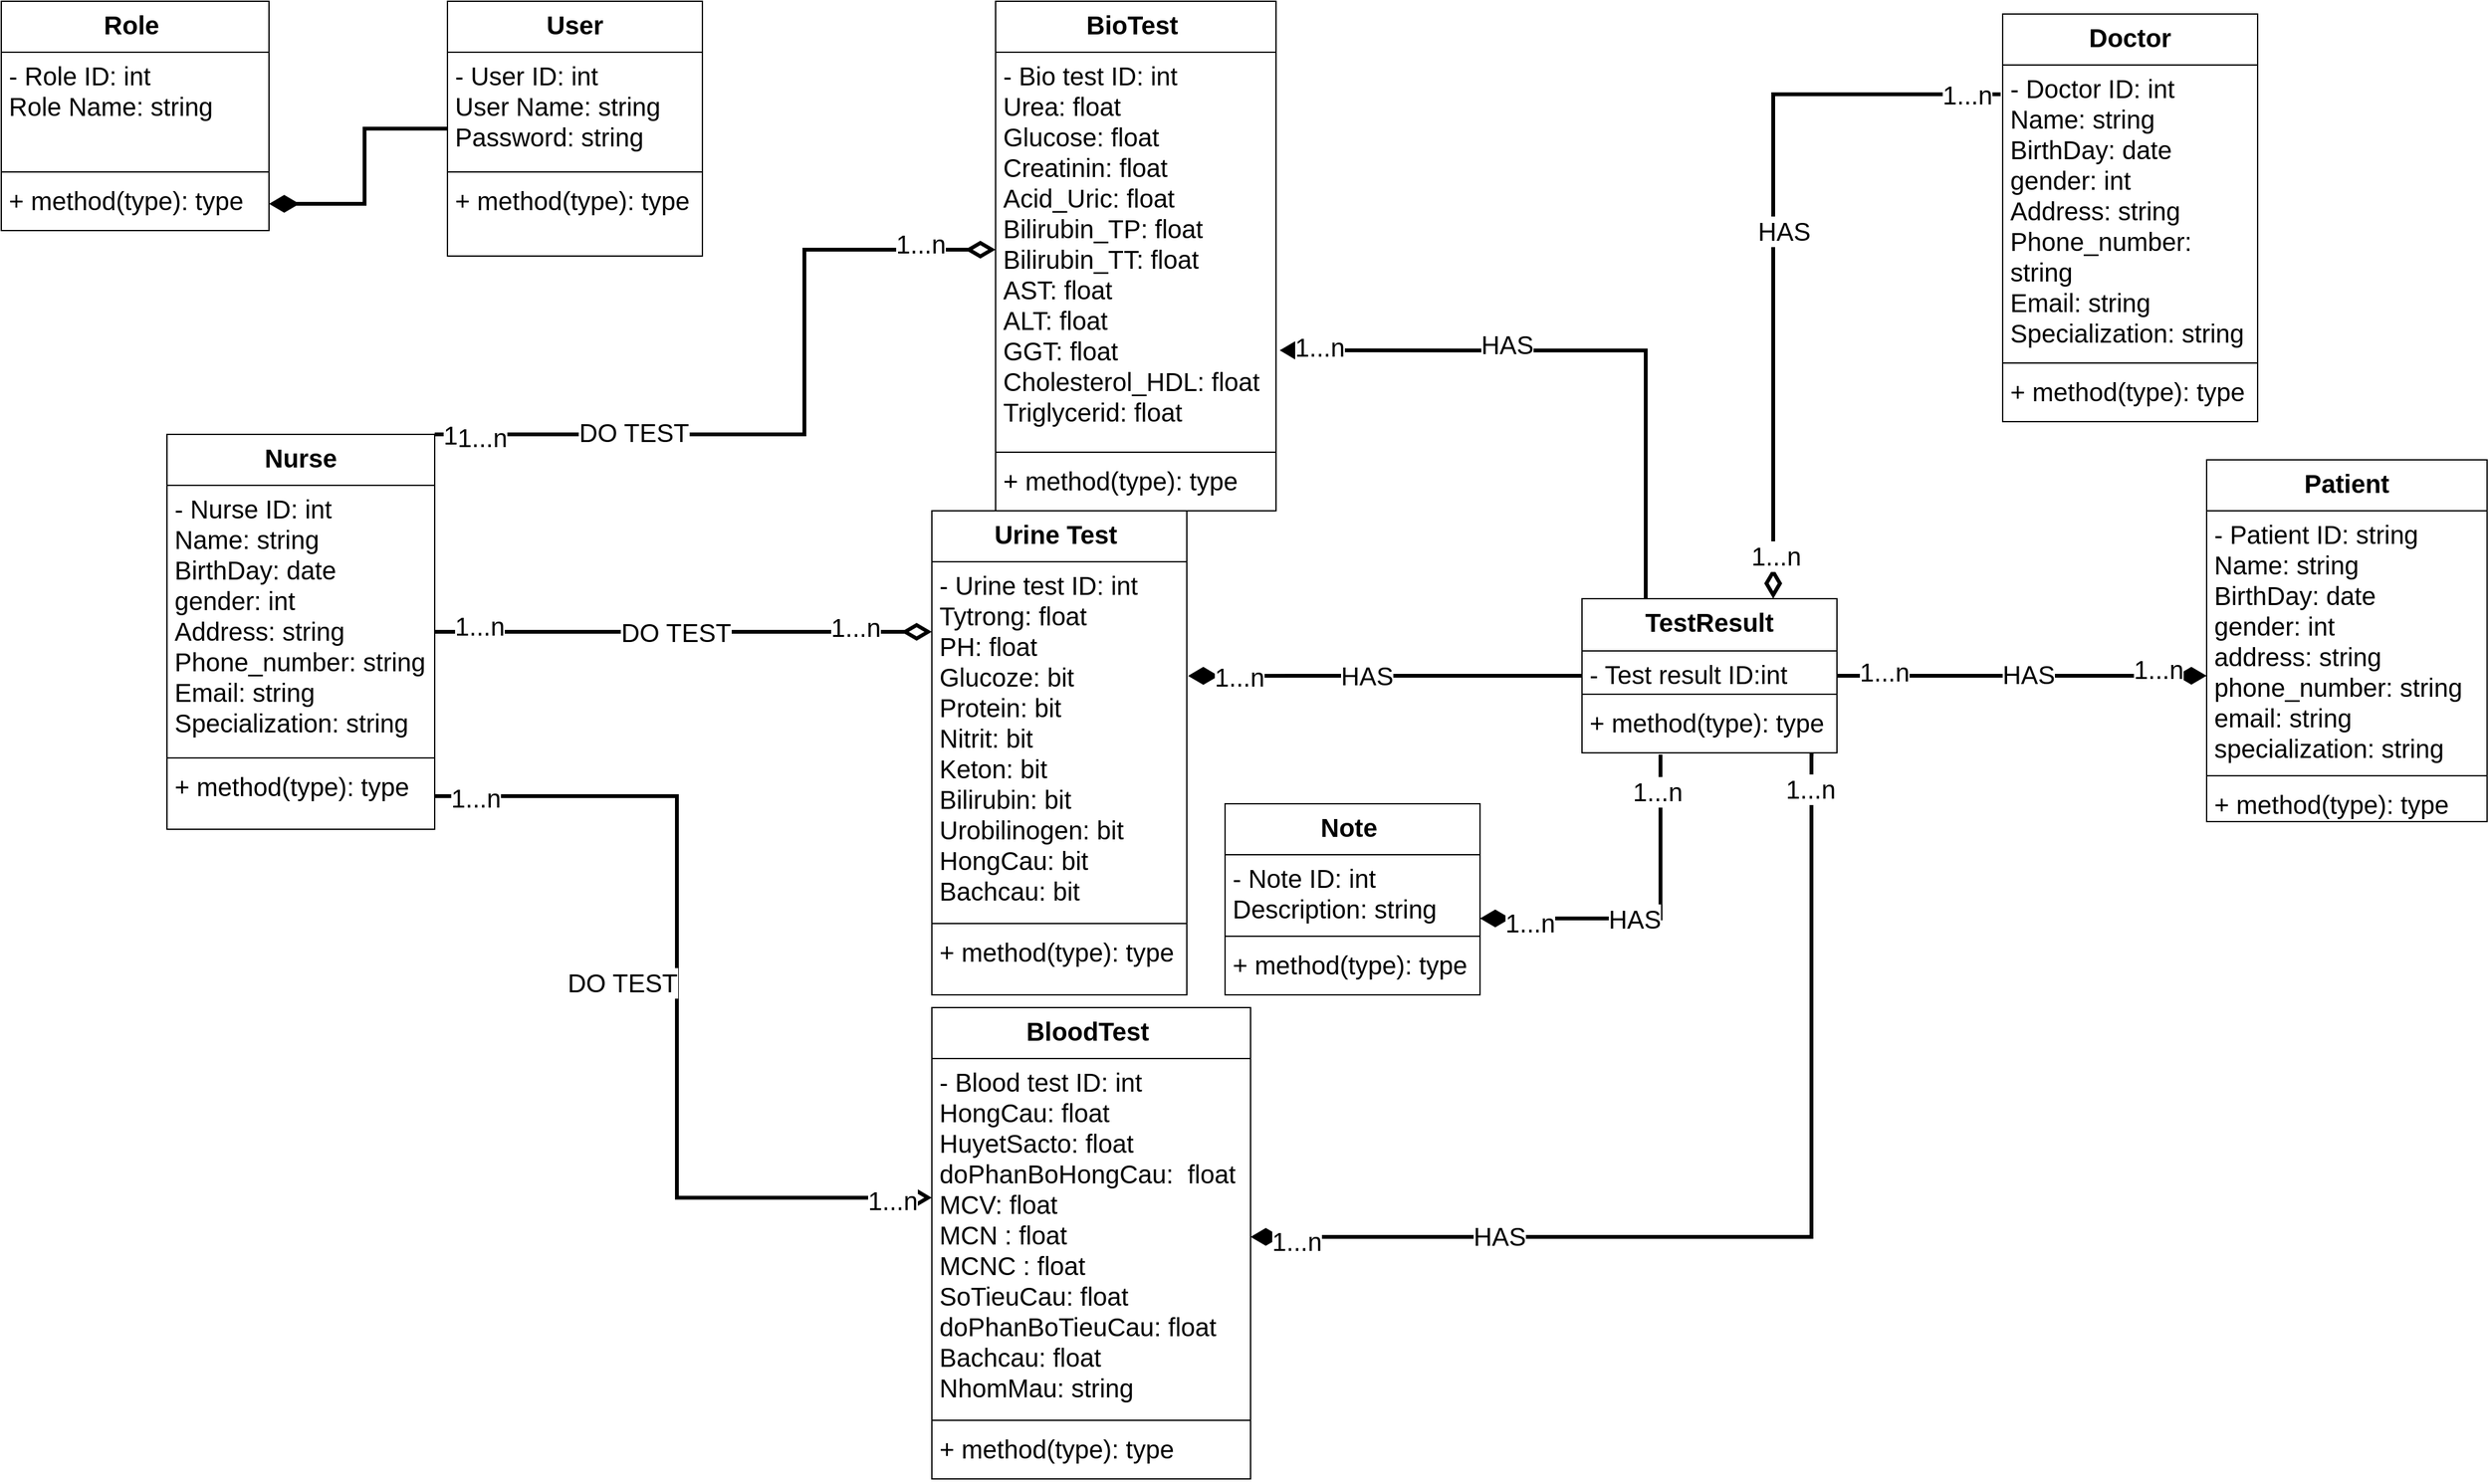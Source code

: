 <mxfile version="21.6.2" type="device">
  <diagram name="Page-1" id="LVmAhP6lkBOl3EsAqWog">
    <mxGraphModel dx="3240" dy="2417" grid="1" gridSize="10" guides="1" tooltips="1" connect="1" arrows="1" fold="1" page="1" pageScale="1" pageWidth="850" pageHeight="1100" math="0" shadow="0">
      <root>
        <mxCell id="0" />
        <mxCell id="1" parent="0" />
        <mxCell id="N8XDT80uyuhP-ZjkGsSO-1" value="Role&amp;nbsp;" style="swimlane;fontStyle=1;align=center;verticalAlign=top;childLayout=stackLayout;horizontal=1;startSize=40;horizontalStack=0;resizeParent=1;resizeParentMax=0;resizeLast=0;collapsible=1;marginBottom=0;whiteSpace=wrap;html=1;fontSize=20;" parent="1" vertex="1">
          <mxGeometry x="-250" y="-60" width="210" height="180" as="geometry" />
        </mxCell>
        <mxCell id="N8XDT80uyuhP-ZjkGsSO-2" value="- Role ID: int&lt;br style=&quot;font-size: 20px;&quot;&gt;Role Name: string&lt;div style=&quot;display: none; font-size: 20px;&quot; id=&quot;SDCloudData&quot;&gt;&lt;/div&gt;" style="text;strokeColor=none;fillColor=none;align=left;verticalAlign=top;spacingLeft=4;spacingRight=4;overflow=hidden;rotatable=0;points=[[0,0.5],[1,0.5]];portConstraint=eastwest;whiteSpace=wrap;html=1;fontSize=20;" parent="N8XDT80uyuhP-ZjkGsSO-1" vertex="1">
          <mxGeometry y="40" width="210" height="90" as="geometry" />
        </mxCell>
        <mxCell id="N8XDT80uyuhP-ZjkGsSO-3" value="" style="line;strokeWidth=1;fillColor=none;align=left;verticalAlign=middle;spacingTop=-1;spacingLeft=3;spacingRight=3;rotatable=0;labelPosition=right;points=[];portConstraint=eastwest;strokeColor=inherit;fontSize=20;" parent="N8XDT80uyuhP-ZjkGsSO-1" vertex="1">
          <mxGeometry y="130" width="210" height="8" as="geometry" />
        </mxCell>
        <mxCell id="N8XDT80uyuhP-ZjkGsSO-4" value="+ method(type): type" style="text;strokeColor=none;fillColor=none;align=left;verticalAlign=top;spacingLeft=4;spacingRight=4;overflow=hidden;rotatable=0;points=[[0,0.5],[1,0.5]];portConstraint=eastwest;whiteSpace=wrap;html=1;fontSize=20;" parent="N8XDT80uyuhP-ZjkGsSO-1" vertex="1">
          <mxGeometry y="138" width="210" height="42" as="geometry" />
        </mxCell>
        <mxCell id="6IQA4g2hEQlY7db6gWmn-33" value="" style="edgeStyle=orthogonalEdgeStyle;rounded=0;orthogonalLoop=1;jettySize=auto;html=1;strokeWidth=3;endArrow=diamondThin;endFill=1;endSize=15;fontSize=20;" edge="1" parent="1" source="6IQA4g2hEQlY7db6gWmn-1" target="N8XDT80uyuhP-ZjkGsSO-4">
          <mxGeometry relative="1" as="geometry" />
        </mxCell>
        <mxCell id="6IQA4g2hEQlY7db6gWmn-1" value="User&lt;div style=&quot;display: none; font-size: 20px;&quot; id=&quot;SDCloudData&quot;&gt;&lt;/div&gt;" style="swimlane;fontStyle=1;align=center;verticalAlign=top;childLayout=stackLayout;horizontal=1;startSize=40;horizontalStack=0;resizeParent=1;resizeParentMax=0;resizeLast=0;collapsible=1;marginBottom=0;whiteSpace=wrap;html=1;fontSize=20;" vertex="1" parent="1">
          <mxGeometry x="100" y="-60" width="200" height="200" as="geometry" />
        </mxCell>
        <mxCell id="6IQA4g2hEQlY7db6gWmn-2" value="- User ID: int&lt;br style=&quot;font-size: 20px;&quot;&gt;User Name: string&lt;br style=&quot;font-size: 20px;&quot;&gt;Password: string&lt;div style=&quot;display: none; font-size: 20px;&quot; id=&quot;SDCloudData&quot;&gt;&lt;/div&gt;" style="text;strokeColor=none;fillColor=none;align=left;verticalAlign=top;spacingLeft=4;spacingRight=4;overflow=hidden;rotatable=0;points=[[0,0.5],[1,0.5]];portConstraint=eastwest;whiteSpace=wrap;html=1;fontSize=20;" vertex="1" parent="6IQA4g2hEQlY7db6gWmn-1">
          <mxGeometry y="40" width="200" height="90" as="geometry" />
        </mxCell>
        <mxCell id="6IQA4g2hEQlY7db6gWmn-3" value="" style="line;strokeWidth=1;fillColor=none;align=left;verticalAlign=middle;spacingTop=-1;spacingLeft=3;spacingRight=3;rotatable=0;labelPosition=right;points=[];portConstraint=eastwest;strokeColor=inherit;fontSize=20;" vertex="1" parent="6IQA4g2hEQlY7db6gWmn-1">
          <mxGeometry y="130" width="200" height="8" as="geometry" />
        </mxCell>
        <mxCell id="6IQA4g2hEQlY7db6gWmn-4" value="+ method(type): type" style="text;strokeColor=none;fillColor=none;align=left;verticalAlign=top;spacingLeft=4;spacingRight=4;overflow=hidden;rotatable=0;points=[[0,0.5],[1,0.5]];portConstraint=eastwest;whiteSpace=wrap;html=1;fontSize=20;" vertex="1" parent="6IQA4g2hEQlY7db6gWmn-1">
          <mxGeometry y="138" width="200" height="62" as="geometry" />
        </mxCell>
        <mxCell id="6IQA4g2hEQlY7db6gWmn-5" value="Patient&lt;div style=&quot;display: none; font-size: 20px;&quot; id=&quot;SDCloudData&quot;&gt;&lt;/div&gt;" style="swimlane;fontStyle=1;align=center;verticalAlign=top;childLayout=stackLayout;horizontal=1;startSize=40;horizontalStack=0;resizeParent=1;resizeParentMax=0;resizeLast=0;collapsible=1;marginBottom=0;whiteSpace=wrap;html=1;fontSize=20;" vertex="1" parent="1">
          <mxGeometry x="1480" y="300" width="220" height="284" as="geometry" />
        </mxCell>
        <mxCell id="6IQA4g2hEQlY7db6gWmn-6" value="- Patient ID: string&lt;br style=&quot;font-size: 20px;&quot;&gt;Name: string&lt;br style=&quot;font-size: 20px;&quot;&gt;BirthDay: date&lt;br style=&quot;font-size: 20px;&quot;&gt;gender: int&lt;br style=&quot;font-size: 20px;&quot;&gt;address: string&lt;br style=&quot;font-size: 20px;&quot;&gt;phone_number: string&lt;br style=&quot;font-size: 20px;&quot;&gt;email: string&lt;br style=&quot;font-size: 20px;&quot;&gt;specialization: string&amp;nbsp;&lt;div style=&quot;display: none; font-size: 20px;&quot; id=&quot;SDCloudData&quot;&gt;&lt;/div&gt;" style="text;strokeColor=none;fillColor=none;align=left;verticalAlign=top;spacingLeft=4;spacingRight=4;overflow=hidden;rotatable=0;points=[[0,0.5],[1,0.5]];portConstraint=eastwest;whiteSpace=wrap;html=1;fontSize=20;" vertex="1" parent="6IQA4g2hEQlY7db6gWmn-5">
          <mxGeometry y="40" width="220" height="204" as="geometry" />
        </mxCell>
        <mxCell id="6IQA4g2hEQlY7db6gWmn-7" value="" style="line;strokeWidth=1;fillColor=none;align=left;verticalAlign=middle;spacingTop=-1;spacingLeft=3;spacingRight=3;rotatable=0;labelPosition=right;points=[];portConstraint=eastwest;strokeColor=inherit;" vertex="1" parent="6IQA4g2hEQlY7db6gWmn-5">
          <mxGeometry y="244" width="220" height="8" as="geometry" />
        </mxCell>
        <mxCell id="6IQA4g2hEQlY7db6gWmn-8" value="+ method(type): type" style="text;strokeColor=none;fillColor=none;align=left;verticalAlign=top;spacingLeft=4;spacingRight=4;overflow=hidden;rotatable=0;points=[[0,0.5],[1,0.5]];portConstraint=eastwest;whiteSpace=wrap;html=1;fontSize=20;" vertex="1" parent="6IQA4g2hEQlY7db6gWmn-5">
          <mxGeometry y="252" width="220" height="32" as="geometry" />
        </mxCell>
        <mxCell id="6IQA4g2hEQlY7db6gWmn-50" value="" style="edgeStyle=orthogonalEdgeStyle;rounded=0;orthogonalLoop=1;jettySize=auto;html=1;entryX=0.75;entryY=0;entryDx=0;entryDy=0;endSize=15;endArrow=diamondThin;endFill=0;strokeWidth=3;exitX=-0.008;exitY=0.1;exitDx=0;exitDy=0;exitPerimeter=0;" edge="1" parent="1" source="6IQA4g2hEQlY7db6gWmn-10" target="6IQA4g2hEQlY7db6gWmn-42">
          <mxGeometry relative="1" as="geometry">
            <Array as="points">
              <mxPoint x="1140" y="13" />
            </Array>
          </mxGeometry>
        </mxCell>
        <mxCell id="6IQA4g2hEQlY7db6gWmn-61" value="HAS&amp;nbsp;" style="edgeLabel;html=1;align=center;verticalAlign=middle;resizable=0;points=[];fontSize=20;" vertex="1" connectable="0" parent="6IQA4g2hEQlY7db6gWmn-50">
          <mxGeometry x="-0.469" relative="1" as="geometry">
            <mxPoint x="-15" y="107" as="offset" />
          </mxGeometry>
        </mxCell>
        <mxCell id="6IQA4g2hEQlY7db6gWmn-87" value="1...n" style="edgeLabel;html=1;align=center;verticalAlign=middle;resizable=0;points=[];fontSize=20;" vertex="1" connectable="0" parent="6IQA4g2hEQlY7db6gWmn-50">
          <mxGeometry x="-0.907" relative="1" as="geometry">
            <mxPoint as="offset" />
          </mxGeometry>
        </mxCell>
        <mxCell id="6IQA4g2hEQlY7db6gWmn-89" value="1...n" style="edgeLabel;html=1;align=center;verticalAlign=middle;resizable=0;points=[];fontSize=20;" vertex="1" connectable="0" parent="6IQA4g2hEQlY7db6gWmn-50">
          <mxGeometry x="0.88" y="2" relative="1" as="geometry">
            <mxPoint as="offset" />
          </mxGeometry>
        </mxCell>
        <mxCell id="6IQA4g2hEQlY7db6gWmn-9" value="Doctor&lt;div style=&quot;display: none; font-size: 20px;&quot; id=&quot;SDCloudData&quot;&gt;&lt;/div&gt;" style="swimlane;fontStyle=1;align=center;verticalAlign=top;childLayout=stackLayout;horizontal=1;startSize=40;horizontalStack=0;resizeParent=1;resizeParentMax=0;resizeLast=0;collapsible=1;marginBottom=0;whiteSpace=wrap;html=1;fontSize=20;" vertex="1" parent="1">
          <mxGeometry x="1320" y="-50" width="200" height="320" as="geometry" />
        </mxCell>
        <mxCell id="6IQA4g2hEQlY7db6gWmn-10" value="- Doctor ID: int&lt;br style=&quot;font-size: 20px;&quot;&gt;Name: string&lt;br style=&quot;font-size: 20px;&quot;&gt;BirthDay: date&lt;br style=&quot;font-size: 20px;&quot;&gt;gender: int&lt;br style=&quot;font-size: 20px;&quot;&gt;Address: string&lt;br style=&quot;font-size: 20px;&quot;&gt;Phone_number: string&lt;br style=&quot;font-size: 20px;&quot;&gt;Email: string&lt;br style=&quot;font-size: 20px;&quot;&gt;Specialization: string&lt;div style=&quot;display: none; font-size: 20px;&quot; id=&quot;SDCloudData&quot;&gt;&lt;/div&gt;" style="text;strokeColor=none;fillColor=none;align=left;verticalAlign=top;spacingLeft=4;spacingRight=4;overflow=hidden;rotatable=0;points=[[0,0.5],[1,0.5]];portConstraint=eastwest;whiteSpace=wrap;html=1;fontSize=20;" vertex="1" parent="6IQA4g2hEQlY7db6gWmn-9">
          <mxGeometry y="40" width="200" height="230" as="geometry" />
        </mxCell>
        <mxCell id="6IQA4g2hEQlY7db6gWmn-11" value="" style="line;strokeWidth=1;fillColor=none;align=left;verticalAlign=middle;spacingTop=-1;spacingLeft=3;spacingRight=3;rotatable=0;labelPosition=right;points=[];portConstraint=eastwest;strokeColor=inherit;fontSize=20;" vertex="1" parent="6IQA4g2hEQlY7db6gWmn-9">
          <mxGeometry y="270" width="200" height="8" as="geometry" />
        </mxCell>
        <mxCell id="6IQA4g2hEQlY7db6gWmn-12" value="+ method(type): type" style="text;strokeColor=none;fillColor=none;align=left;verticalAlign=top;spacingLeft=4;spacingRight=4;overflow=hidden;rotatable=0;points=[[0,0.5],[1,0.5]];portConstraint=eastwest;whiteSpace=wrap;html=1;fontSize=20;" vertex="1" parent="6IQA4g2hEQlY7db6gWmn-9">
          <mxGeometry y="278" width="200" height="42" as="geometry" />
        </mxCell>
        <mxCell id="6IQA4g2hEQlY7db6gWmn-34" value="" style="edgeStyle=orthogonalEdgeStyle;rounded=0;orthogonalLoop=1;jettySize=auto;html=1;endSize=15;endArrow=diamondThin;endFill=0;strokeWidth=3;fontSize=20;" edge="1" parent="1" source="6IQA4g2hEQlY7db6gWmn-13" target="6IQA4g2hEQlY7db6gWmn-18">
          <mxGeometry relative="1" as="geometry">
            <Array as="points">
              <mxPoint x="550" y="394" />
              <mxPoint x="550" y="394" />
            </Array>
          </mxGeometry>
        </mxCell>
        <mxCell id="6IQA4g2hEQlY7db6gWmn-59" value="DO TEST" style="edgeLabel;html=1;align=center;verticalAlign=middle;resizable=0;points=[];fontSize=20;" vertex="1" connectable="0" parent="6IQA4g2hEQlY7db6gWmn-34">
          <mxGeometry x="-0.349" y="-2" relative="1" as="geometry">
            <mxPoint x="62" y="-2" as="offset" />
          </mxGeometry>
        </mxCell>
        <mxCell id="6IQA4g2hEQlY7db6gWmn-73" value="1...n" style="edgeLabel;html=1;align=center;verticalAlign=middle;resizable=0;points=[];fontSize=20;" vertex="1" connectable="0" parent="6IQA4g2hEQlY7db6gWmn-34">
          <mxGeometry x="-0.821" y="5" relative="1" as="geometry">
            <mxPoint as="offset" />
          </mxGeometry>
        </mxCell>
        <mxCell id="6IQA4g2hEQlY7db6gWmn-75" value="1...n" style="edgeLabel;html=1;align=center;verticalAlign=middle;resizable=0;points=[];fontSize=20;" vertex="1" connectable="0" parent="6IQA4g2hEQlY7db6gWmn-34">
          <mxGeometry x="0.803" y="4" relative="1" as="geometry">
            <mxPoint x="-22" as="offset" />
          </mxGeometry>
        </mxCell>
        <mxCell id="6IQA4g2hEQlY7db6gWmn-37" value="" style="edgeStyle=orthogonalEdgeStyle;rounded=0;orthogonalLoop=1;jettySize=auto;html=1;endSize=15;strokeWidth=3;endArrow=diamondThin;endFill=0;exitX=1;exitY=0;exitDx=0;exitDy=0;entryX=0;entryY=0.5;entryDx=0;entryDy=0;fontSize=20;" edge="1" parent="1" source="6IQA4g2hEQlY7db6gWmn-13" target="6IQA4g2hEQlY7db6gWmn-26">
          <mxGeometry relative="1" as="geometry">
            <mxPoint x="380" y="160" as="targetPoint" />
            <Array as="points">
              <mxPoint x="380" y="280" />
              <mxPoint x="380" y="135" />
            </Array>
          </mxGeometry>
        </mxCell>
        <mxCell id="6IQA4g2hEQlY7db6gWmn-57" value="DO TEST" style="edgeLabel;html=1;align=center;verticalAlign=middle;resizable=0;points=[];fontSize=20;" vertex="1" connectable="0" parent="6IQA4g2hEQlY7db6gWmn-37">
          <mxGeometry x="-0.466" y="2" relative="1" as="geometry">
            <mxPoint as="offset" />
          </mxGeometry>
        </mxCell>
        <mxCell id="6IQA4g2hEQlY7db6gWmn-67" value="1...n" style="edgeLabel;html=1;align=center;verticalAlign=middle;resizable=0;points=[];fontSize=20;" vertex="1" connectable="0" parent="6IQA4g2hEQlY7db6gWmn-37">
          <mxGeometry x="-0.913" relative="1" as="geometry">
            <mxPoint as="offset" />
          </mxGeometry>
        </mxCell>
        <mxCell id="6IQA4g2hEQlY7db6gWmn-77" value="1...n" style="edgeLabel;html=1;align=center;verticalAlign=middle;resizable=0;points=[];fontSize=20;" vertex="1" connectable="0" parent="6IQA4g2hEQlY7db6gWmn-37">
          <mxGeometry x="0.684" y="2" relative="1" as="geometry">
            <mxPoint x="33" y="-3" as="offset" />
          </mxGeometry>
        </mxCell>
        <mxCell id="6IQA4g2hEQlY7db6gWmn-13" value="Nurse&lt;div style=&quot;display: none; font-size: 20px;&quot; id=&quot;SDCloudData&quot;&gt;&lt;/div&gt;" style="swimlane;fontStyle=1;align=center;verticalAlign=top;childLayout=stackLayout;horizontal=1;startSize=40;horizontalStack=0;resizeParent=1;resizeParentMax=0;resizeLast=0;collapsible=1;marginBottom=0;whiteSpace=wrap;html=1;fontSize=20;" vertex="1" parent="1">
          <mxGeometry x="-120" y="280" width="210" height="310" as="geometry" />
        </mxCell>
        <mxCell id="6IQA4g2hEQlY7db6gWmn-14" value="- Nurse ID: int&lt;br style=&quot;font-size: 20px;&quot;&gt;Name: string&lt;br style=&quot;font-size: 20px;&quot;&gt;BirthDay: date&lt;br style=&quot;font-size: 20px;&quot;&gt;gender: int&lt;br style=&quot;font-size: 20px;&quot;&gt;Address: string&lt;br style=&quot;font-size: 20px;&quot;&gt;Phone_number: string&lt;br style=&quot;font-size: 20px;&quot;&gt;Email: string&lt;br style=&quot;font-size: 20px;&quot;&gt;Specialization: string&amp;nbsp;&lt;div style=&quot;display: none; font-size: 20px;&quot; id=&quot;SDCloudData&quot;&gt;&lt;/div&gt;" style="text;strokeColor=none;fillColor=none;align=left;verticalAlign=top;spacingLeft=4;spacingRight=4;overflow=hidden;rotatable=0;points=[[0,0.5],[1,0.5]];portConstraint=eastwest;whiteSpace=wrap;html=1;fontSize=20;" vertex="1" parent="6IQA4g2hEQlY7db6gWmn-13">
          <mxGeometry y="40" width="210" height="210" as="geometry" />
        </mxCell>
        <mxCell id="6IQA4g2hEQlY7db6gWmn-15" value="" style="line;strokeWidth=1;fillColor=none;align=left;verticalAlign=middle;spacingTop=-1;spacingLeft=3;spacingRight=3;rotatable=0;labelPosition=right;points=[];portConstraint=eastwest;strokeColor=inherit;fontSize=20;" vertex="1" parent="6IQA4g2hEQlY7db6gWmn-13">
          <mxGeometry y="250" width="210" height="8" as="geometry" />
        </mxCell>
        <mxCell id="6IQA4g2hEQlY7db6gWmn-16" value="+ method(type): type" style="text;strokeColor=none;fillColor=none;align=left;verticalAlign=top;spacingLeft=4;spacingRight=4;overflow=hidden;rotatable=0;points=[[0,0.5],[1,0.5]];portConstraint=eastwest;whiteSpace=wrap;html=1;fontSize=20;" vertex="1" parent="6IQA4g2hEQlY7db6gWmn-13">
          <mxGeometry y="258" width="210" height="52" as="geometry" />
        </mxCell>
        <mxCell id="6IQA4g2hEQlY7db6gWmn-17" value="Urine Test&amp;nbsp;&lt;div style=&quot;display: none; font-size: 20px;&quot; id=&quot;SDCloudData&quot;&gt;&lt;/div&gt;" style="swimlane;fontStyle=1;align=center;verticalAlign=top;childLayout=stackLayout;horizontal=1;startSize=40;horizontalStack=0;resizeParent=1;resizeParentMax=0;resizeLast=0;collapsible=1;marginBottom=0;whiteSpace=wrap;html=1;fontSize=20;" vertex="1" parent="1">
          <mxGeometry x="480" y="340" width="200" height="380" as="geometry" />
        </mxCell>
        <mxCell id="6IQA4g2hEQlY7db6gWmn-18" value="- Urine test ID: int&lt;br style=&quot;font-size: 20px;&quot;&gt;Tytrong: float&lt;br style=&quot;font-size: 20px;&quot;&gt;PH: float&lt;br style=&quot;font-size: 20px;&quot;&gt;Glucoze: bit&lt;br style=&quot;font-size: 20px;&quot;&gt;Protein: bit&lt;br style=&quot;font-size: 20px;&quot;&gt;Nitrit: bit&lt;br style=&quot;font-size: 20px;&quot;&gt;Keton: bit&lt;br style=&quot;font-size: 20px;&quot;&gt;&lt;span style=&quot;background-color: initial; font-size: 20px;&quot;&gt;Bilirubin: bit&lt;/span&gt;&lt;br style=&quot;font-size: 20px;&quot;&gt;&lt;div style=&quot;font-size: 20px;&quot;&gt;&lt;span style=&quot;background-color: initial; font-size: 20px;&quot;&gt;Urobilinogen: bit&lt;/span&gt;&lt;/div&gt;&lt;div style=&quot;font-size: 20px;&quot;&gt;&lt;span style=&quot;background-color: initial; font-size: 20px;&quot;&gt;HongCau: bit&lt;/span&gt;&lt;/div&gt;&lt;div style=&quot;font-size: 20px;&quot;&gt;&lt;span style=&quot;background-color: initial; font-size: 20px;&quot;&gt;Bachcau: bit&lt;/span&gt;&lt;/div&gt;" style="text;strokeColor=none;fillColor=none;align=left;verticalAlign=top;spacingLeft=4;spacingRight=4;overflow=hidden;rotatable=0;points=[[0,0.5],[1,0.5]];portConstraint=eastwest;whiteSpace=wrap;html=1;fontSize=20;" vertex="1" parent="6IQA4g2hEQlY7db6gWmn-17">
          <mxGeometry y="40" width="200" height="280" as="geometry" />
        </mxCell>
        <mxCell id="6IQA4g2hEQlY7db6gWmn-19" value="" style="line;strokeWidth=1;fillColor=none;align=left;verticalAlign=middle;spacingTop=-1;spacingLeft=3;spacingRight=3;rotatable=0;labelPosition=right;points=[];portConstraint=eastwest;strokeColor=inherit;fontSize=20;" vertex="1" parent="6IQA4g2hEQlY7db6gWmn-17">
          <mxGeometry y="320" width="200" height="8" as="geometry" />
        </mxCell>
        <mxCell id="6IQA4g2hEQlY7db6gWmn-20" value="+ method(type): type" style="text;strokeColor=none;fillColor=none;align=left;verticalAlign=top;spacingLeft=4;spacingRight=4;overflow=hidden;rotatable=0;points=[[0,0.5],[1,0.5]];portConstraint=eastwest;whiteSpace=wrap;html=1;fontSize=20;" vertex="1" parent="6IQA4g2hEQlY7db6gWmn-17">
          <mxGeometry y="328" width="200" height="52" as="geometry" />
        </mxCell>
        <mxCell id="6IQA4g2hEQlY7db6gWmn-21" value="BloodTest&amp;nbsp;" style="swimlane;fontStyle=1;align=center;verticalAlign=top;childLayout=stackLayout;horizontal=1;startSize=40;horizontalStack=0;resizeParent=1;resizeParentMax=0;resizeLast=0;collapsible=1;marginBottom=0;whiteSpace=wrap;html=1;fontSize=20;" vertex="1" parent="1">
          <mxGeometry x="480" y="730" width="250" height="370" as="geometry" />
        </mxCell>
        <mxCell id="6IQA4g2hEQlY7db6gWmn-22" value="- Blood test ID: int&lt;br style=&quot;font-size: 20px;&quot;&gt;&lt;div style=&quot;font-size: 20px;&quot;&gt;HongCau: float&lt;/div&gt;&lt;div style=&quot;font-size: 20px;&quot;&gt;&lt;span style=&quot;background-color: initial; font-size: 20px;&quot;&gt;HuyetSacto: float&lt;/span&gt;&lt;/div&gt;&lt;div style=&quot;font-size: 20px;&quot;&gt;doPhanBoHongCau:&amp;nbsp; float&lt;/div&gt;&lt;div style=&quot;font-size: 20px;&quot;&gt;&lt;span style=&quot;background-color: initial; font-size: 20px;&quot;&gt;MCV: float&lt;/span&gt;&lt;/div&gt;&lt;div style=&quot;font-size: 20px;&quot;&gt;MCN : float&lt;/div&gt;&lt;div style=&quot;font-size: 20px;&quot;&gt;MCNC : float&lt;/div&gt;&lt;div style=&quot;font-size: 20px;&quot;&gt;SoTieuCau: float&lt;span style=&quot;background-color: initial; font-size: 20px;&quot;&gt;&amp;nbsp;&lt;/span&gt;&lt;/div&gt;&lt;div style=&quot;font-size: 20px;&quot;&gt;&lt;span style=&quot;background-color: initial; font-size: 20px;&quot;&gt;doPhanBoTieuCau: float&lt;/span&gt;&lt;/div&gt;&lt;div style=&quot;font-size: 20px;&quot;&gt;&lt;span style=&quot;background-color: initial; font-size: 20px;&quot;&gt;Bachcau: float&lt;/span&gt;&lt;/div&gt;&lt;div style=&quot;font-size: 20px;&quot;&gt;&lt;span style=&quot;background-color: initial; font-size: 20px;&quot;&gt;NhomMau: string&lt;/span&gt;&lt;/div&gt;" style="text;strokeColor=none;fillColor=none;align=left;verticalAlign=top;spacingLeft=4;spacingRight=4;overflow=hidden;rotatable=0;points=[[0,0.5],[1,0.5]];portConstraint=eastwest;whiteSpace=wrap;html=1;fontSize=20;" vertex="1" parent="6IQA4g2hEQlY7db6gWmn-21">
          <mxGeometry y="40" width="250" height="280" as="geometry" />
        </mxCell>
        <mxCell id="6IQA4g2hEQlY7db6gWmn-23" value="" style="line;strokeWidth=1;fillColor=none;align=left;verticalAlign=middle;spacingTop=-1;spacingLeft=3;spacingRight=3;rotatable=0;labelPosition=right;points=[];portConstraint=eastwest;strokeColor=inherit;fontSize=20;" vertex="1" parent="6IQA4g2hEQlY7db6gWmn-21">
          <mxGeometry y="320" width="250" height="8" as="geometry" />
        </mxCell>
        <mxCell id="6IQA4g2hEQlY7db6gWmn-24" value="+ method(type): type" style="text;strokeColor=none;fillColor=none;align=left;verticalAlign=top;spacingLeft=4;spacingRight=4;overflow=hidden;rotatable=0;points=[[0,0.5],[1,0.5]];portConstraint=eastwest;whiteSpace=wrap;html=1;fontSize=20;" vertex="1" parent="6IQA4g2hEQlY7db6gWmn-21">
          <mxGeometry y="328" width="250" height="42" as="geometry" />
        </mxCell>
        <mxCell id="6IQA4g2hEQlY7db6gWmn-29" value="Note&amp;nbsp;" style="swimlane;fontStyle=1;align=center;verticalAlign=top;childLayout=stackLayout;horizontal=1;startSize=40;horizontalStack=0;resizeParent=1;resizeParentMax=0;resizeLast=0;collapsible=1;marginBottom=0;whiteSpace=wrap;html=1;fontSize=20;" vertex="1" parent="1">
          <mxGeometry x="710" y="570" width="200" height="150" as="geometry" />
        </mxCell>
        <mxCell id="6IQA4g2hEQlY7db6gWmn-30" value="- Note ID: int&lt;br style=&quot;font-size: 20px;&quot;&gt;Description: string" style="text;strokeColor=none;fillColor=none;align=left;verticalAlign=top;spacingLeft=4;spacingRight=4;overflow=hidden;rotatable=0;points=[[0,0.5],[1,0.5]];portConstraint=eastwest;whiteSpace=wrap;html=1;fontSize=20;" vertex="1" parent="6IQA4g2hEQlY7db6gWmn-29">
          <mxGeometry y="40" width="200" height="60" as="geometry" />
        </mxCell>
        <mxCell id="6IQA4g2hEQlY7db6gWmn-31" value="" style="line;strokeWidth=1;fillColor=none;align=left;verticalAlign=middle;spacingTop=-1;spacingLeft=3;spacingRight=3;rotatable=0;labelPosition=right;points=[];portConstraint=eastwest;strokeColor=inherit;fontSize=20;" vertex="1" parent="6IQA4g2hEQlY7db6gWmn-29">
          <mxGeometry y="100" width="200" height="8" as="geometry" />
        </mxCell>
        <mxCell id="6IQA4g2hEQlY7db6gWmn-32" value="+ method(type): type" style="text;strokeColor=none;fillColor=none;align=left;verticalAlign=top;spacingLeft=4;spacingRight=4;overflow=hidden;rotatable=0;points=[[0,0.5],[1,0.5]];portConstraint=eastwest;whiteSpace=wrap;html=1;fontSize=20;" vertex="1" parent="6IQA4g2hEQlY7db6gWmn-29">
          <mxGeometry y="108" width="200" height="42" as="geometry" />
        </mxCell>
        <mxCell id="6IQA4g2hEQlY7db6gWmn-35" value="" style="edgeStyle=orthogonalEdgeStyle;rounded=0;orthogonalLoop=1;jettySize=auto;html=1;strokeWidth=3;endArrow=diamondThin;endFill=0;targetPerimeterSpacing=0;endSize=15;exitX=1;exitY=0.5;exitDx=0;exitDy=0;entryX=0;entryY=0.39;entryDx=0;entryDy=0;entryPerimeter=0;" edge="1" parent="1" source="6IQA4g2hEQlY7db6gWmn-16" target="6IQA4g2hEQlY7db6gWmn-22">
          <mxGeometry relative="1" as="geometry" />
        </mxCell>
        <mxCell id="6IQA4g2hEQlY7db6gWmn-60" value="DO TEST" style="edgeLabel;html=1;align=center;verticalAlign=middle;resizable=0;points=[];fontSize=20;" vertex="1" connectable="0" parent="6IQA4g2hEQlY7db6gWmn-35">
          <mxGeometry x="-0.719" y="-3" relative="1" as="geometry">
            <mxPoint x="48" y="143" as="offset" />
          </mxGeometry>
        </mxCell>
        <mxCell id="6IQA4g2hEQlY7db6gWmn-74" value="1...n" style="edgeLabel;html=1;align=center;verticalAlign=middle;resizable=0;points=[];fontSize=20;" vertex="1" connectable="0" parent="6IQA4g2hEQlY7db6gWmn-35">
          <mxGeometry x="-0.91" y="-1" relative="1" as="geometry">
            <mxPoint as="offset" />
          </mxGeometry>
        </mxCell>
        <mxCell id="6IQA4g2hEQlY7db6gWmn-76" value="1...n" style="edgeLabel;html=1;align=center;verticalAlign=middle;resizable=0;points=[];fontSize=20;" vertex="1" connectable="0" parent="6IQA4g2hEQlY7db6gWmn-35">
          <mxGeometry x="0.91" y="-2" relative="1" as="geometry">
            <mxPoint as="offset" />
          </mxGeometry>
        </mxCell>
        <mxCell id="6IQA4g2hEQlY7db6gWmn-46" value="" style="edgeStyle=orthogonalEdgeStyle;rounded=0;orthogonalLoop=1;jettySize=auto;html=1;endArrow=diamondThin;endFill=1;strokeWidth=3;endSize=15;exitX=0.908;exitY=1.032;exitDx=0;exitDy=0;exitPerimeter=0;" edge="1" parent="1" source="6IQA4g2hEQlY7db6gWmn-45" target="6IQA4g2hEQlY7db6gWmn-22">
          <mxGeometry relative="1" as="geometry">
            <Array as="points">
              <mxPoint x="1170" y="910" />
            </Array>
          </mxGeometry>
        </mxCell>
        <mxCell id="6IQA4g2hEQlY7db6gWmn-65" value="HAS" style="edgeLabel;html=1;align=center;verticalAlign=middle;resizable=0;points=[];fontSize=20;" vertex="1" connectable="0" parent="6IQA4g2hEQlY7db6gWmn-46">
          <mxGeometry x="0.523" y="-1" relative="1" as="geometry">
            <mxPoint x="-1" as="offset" />
          </mxGeometry>
        </mxCell>
        <mxCell id="6IQA4g2hEQlY7db6gWmn-80" value="1...n" style="edgeLabel;html=1;align=center;verticalAlign=middle;resizable=0;points=[];fontSize=20;" vertex="1" connectable="0" parent="6IQA4g2hEQlY7db6gWmn-46">
          <mxGeometry x="0.915" y="3" relative="1" as="geometry">
            <mxPoint x="1" as="offset" />
          </mxGeometry>
        </mxCell>
        <mxCell id="6IQA4g2hEQlY7db6gWmn-83" value="1...n" style="edgeLabel;html=1;align=center;verticalAlign=middle;resizable=0;points=[];fontSize=20;" vertex="1" connectable="0" parent="6IQA4g2hEQlY7db6gWmn-46">
          <mxGeometry x="-0.931" y="-1" relative="1" as="geometry">
            <mxPoint as="offset" />
          </mxGeometry>
        </mxCell>
        <mxCell id="6IQA4g2hEQlY7db6gWmn-47" value="" style="edgeStyle=orthogonalEdgeStyle;rounded=0;orthogonalLoop=1;jettySize=auto;html=1;endArrow=diamondThin;endFill=1;endSize=15;strokeWidth=3;entryX=1.005;entryY=0.32;entryDx=0;entryDy=0;entryPerimeter=0;" edge="1" parent="1" source="6IQA4g2hEQlY7db6gWmn-42" target="6IQA4g2hEQlY7db6gWmn-18">
          <mxGeometry relative="1" as="geometry" />
        </mxCell>
        <mxCell id="6IQA4g2hEQlY7db6gWmn-63" value="HAS" style="edgeLabel;html=1;align=center;verticalAlign=middle;resizable=0;points=[];fontSize=20;" vertex="1" connectable="0" parent="6IQA4g2hEQlY7db6gWmn-47">
          <mxGeometry x="0.102" y="-1" relative="1" as="geometry">
            <mxPoint x="1" as="offset" />
          </mxGeometry>
        </mxCell>
        <mxCell id="6IQA4g2hEQlY7db6gWmn-79" value="1...n" style="edgeLabel;html=1;align=center;verticalAlign=middle;resizable=0;points=[];fontSize=20;" vertex="1" connectable="0" parent="6IQA4g2hEQlY7db6gWmn-47">
          <mxGeometry x="0.719" relative="1" as="geometry">
            <mxPoint x="-4" as="offset" />
          </mxGeometry>
        </mxCell>
        <mxCell id="6IQA4g2hEQlY7db6gWmn-49" value="" style="edgeStyle=orthogonalEdgeStyle;rounded=0;orthogonalLoop=1;jettySize=auto;html=1;endArrow=diamondThin;endFill=1;endSize=15;strokeWidth=3;entryX=1.013;entryY=0.755;entryDx=0;entryDy=0;entryPerimeter=0;exitX=0.25;exitY=0;exitDx=0;exitDy=0;" edge="1" parent="1" source="6IQA4g2hEQlY7db6gWmn-42" target="6IQA4g2hEQlY7db6gWmn-26">
          <mxGeometry relative="1" as="geometry" />
        </mxCell>
        <mxCell id="6IQA4g2hEQlY7db6gWmn-62" value="HAS" style="edgeLabel;html=1;align=center;verticalAlign=middle;resizable=0;points=[];fontSize=20;" vertex="1" connectable="0" parent="6IQA4g2hEQlY7db6gWmn-49">
          <mxGeometry x="0.263" y="-5" relative="1" as="geometry">
            <mxPoint as="offset" />
          </mxGeometry>
        </mxCell>
        <mxCell id="6IQA4g2hEQlY7db6gWmn-78" value="1...n" style="edgeLabel;html=1;align=center;verticalAlign=middle;resizable=0;points=[];fontSize=20;" vertex="1" connectable="0" parent="6IQA4g2hEQlY7db6gWmn-49">
          <mxGeometry x="0.872" y="-3" relative="1" as="geometry">
            <mxPoint as="offset" />
          </mxGeometry>
        </mxCell>
        <mxCell id="6IQA4g2hEQlY7db6gWmn-52" style="edgeStyle=orthogonalEdgeStyle;rounded=0;orthogonalLoop=1;jettySize=auto;html=1;endSize=15;endArrow=diamondThin;endFill=1;strokeWidth=3;exitX=0.308;exitY=1.032;exitDx=0;exitDy=0;exitPerimeter=0;" edge="1" parent="1" source="6IQA4g2hEQlY7db6gWmn-45" target="6IQA4g2hEQlY7db6gWmn-29">
          <mxGeometry relative="1" as="geometry">
            <Array as="points">
              <mxPoint x="1052" y="660" />
            </Array>
          </mxGeometry>
        </mxCell>
        <mxCell id="6IQA4g2hEQlY7db6gWmn-64" value="HAS" style="edgeLabel;html=1;align=center;verticalAlign=middle;resizable=0;points=[];fontSize=20;" vertex="1" connectable="0" parent="6IQA4g2hEQlY7db6gWmn-52">
          <mxGeometry x="0.467" relative="1" as="geometry">
            <mxPoint x="48" as="offset" />
          </mxGeometry>
        </mxCell>
        <mxCell id="6IQA4g2hEQlY7db6gWmn-81" value="1...n" style="edgeLabel;html=1;align=center;verticalAlign=middle;resizable=0;points=[];fontSize=20;" vertex="1" connectable="0" parent="6IQA4g2hEQlY7db6gWmn-52">
          <mxGeometry x="-0.79" y="-3" relative="1" as="geometry">
            <mxPoint as="offset" />
          </mxGeometry>
        </mxCell>
        <mxCell id="6IQA4g2hEQlY7db6gWmn-82" value="1...n" style="edgeLabel;html=1;align=center;verticalAlign=middle;resizable=0;points=[];fontSize=20;" vertex="1" connectable="0" parent="6IQA4g2hEQlY7db6gWmn-52">
          <mxGeometry x="0.716" y="3" relative="1" as="geometry">
            <mxPoint as="offset" />
          </mxGeometry>
        </mxCell>
        <mxCell id="6IQA4g2hEQlY7db6gWmn-54" value="" style="edgeStyle=orthogonalEdgeStyle;rounded=0;orthogonalLoop=1;jettySize=auto;html=1;strokeWidth=3;endArrow=diamondThin;endFill=1;endSize=15;" edge="1" parent="1" source="6IQA4g2hEQlY7db6gWmn-42" target="6IQA4g2hEQlY7db6gWmn-6">
          <mxGeometry relative="1" as="geometry">
            <mxPoint x="1490" y="452.0" as="targetPoint" />
            <Array as="points">
              <mxPoint x="1420" y="470" />
              <mxPoint x="1420" y="470" />
            </Array>
          </mxGeometry>
        </mxCell>
        <mxCell id="6IQA4g2hEQlY7db6gWmn-84" value="1...n" style="edgeLabel;html=1;align=center;verticalAlign=middle;resizable=0;points=[];fontSize=20;" vertex="1" connectable="0" parent="6IQA4g2hEQlY7db6gWmn-54">
          <mxGeometry x="-0.745" y="4" relative="1" as="geometry">
            <mxPoint as="offset" />
          </mxGeometry>
        </mxCell>
        <mxCell id="6IQA4g2hEQlY7db6gWmn-85" value="HAS" style="edgeLabel;html=1;align=center;verticalAlign=middle;resizable=0;points=[];fontSize=20;" vertex="1" connectable="0" parent="6IQA4g2hEQlY7db6gWmn-54">
          <mxGeometry x="-0.244" y="2" relative="1" as="geometry">
            <mxPoint x="40" as="offset" />
          </mxGeometry>
        </mxCell>
        <mxCell id="6IQA4g2hEQlY7db6gWmn-86" value="1...n" style="edgeLabel;html=1;align=center;verticalAlign=middle;resizable=0;points=[];fontSize=20;" vertex="1" connectable="0" parent="6IQA4g2hEQlY7db6gWmn-54">
          <mxGeometry x="0.733" y="6" relative="1" as="geometry">
            <mxPoint as="offset" />
          </mxGeometry>
        </mxCell>
        <mxCell id="6IQA4g2hEQlY7db6gWmn-42" value="TestResult" style="swimlane;fontStyle=1;align=center;verticalAlign=top;childLayout=stackLayout;horizontal=1;startSize=41;horizontalStack=0;resizeParent=1;resizeParentMax=0;resizeLast=0;collapsible=1;marginBottom=0;whiteSpace=wrap;html=1;fontSize=20;" vertex="1" parent="1">
          <mxGeometry x="990" y="409" width="200" height="121" as="geometry" />
        </mxCell>
        <mxCell id="6IQA4g2hEQlY7db6gWmn-43" value="- Test result ID:int&lt;br style=&quot;font-size: 20px;&quot;&gt;" style="text;strokeColor=none;fillColor=none;align=left;verticalAlign=top;spacingLeft=4;spacingRight=4;overflow=hidden;rotatable=0;points=[[0,0.5],[1,0.5]];portConstraint=eastwest;whiteSpace=wrap;html=1;fontSize=20;" vertex="1" parent="6IQA4g2hEQlY7db6gWmn-42">
          <mxGeometry y="41" width="200" height="30" as="geometry" />
        </mxCell>
        <mxCell id="6IQA4g2hEQlY7db6gWmn-44" value="" style="line;strokeWidth=1;fillColor=none;align=left;verticalAlign=middle;spacingTop=-1;spacingLeft=3;spacingRight=3;rotatable=0;labelPosition=right;points=[];portConstraint=eastwest;strokeColor=inherit;fontSize=20;" vertex="1" parent="6IQA4g2hEQlY7db6gWmn-42">
          <mxGeometry y="71" width="200" height="8" as="geometry" />
        </mxCell>
        <mxCell id="6IQA4g2hEQlY7db6gWmn-45" value="+ method(type): type" style="text;strokeColor=none;fillColor=none;align=left;verticalAlign=top;spacingLeft=4;spacingRight=4;overflow=hidden;rotatable=0;points=[[0,0.5],[1,0.5]];portConstraint=eastwest;whiteSpace=wrap;html=1;fontSize=20;" vertex="1" parent="6IQA4g2hEQlY7db6gWmn-42">
          <mxGeometry y="79" width="200" height="42" as="geometry" />
        </mxCell>
        <mxCell id="6IQA4g2hEQlY7db6gWmn-25" value="BioTest&amp;nbsp;" style="swimlane;fontStyle=1;align=center;verticalAlign=top;childLayout=stackLayout;horizontal=1;startSize=40;horizontalStack=0;resizeParent=1;resizeParentMax=0;resizeLast=0;collapsible=1;marginBottom=0;whiteSpace=wrap;html=1;fontSize=20;" vertex="1" parent="1">
          <mxGeometry x="530" y="-60" width="220" height="400" as="geometry" />
        </mxCell>
        <mxCell id="6IQA4g2hEQlY7db6gWmn-26" value="- Bio test ID: int&lt;br style=&quot;font-size: 20px;&quot;&gt;Urea: float&lt;br style=&quot;font-size: 20px;&quot;&gt;Glucose: float&lt;br style=&quot;font-size: 20px;&quot;&gt;Creatinin: float&lt;br style=&quot;font-size: 20px;&quot;&gt;Acid_Uric: float&lt;br style=&quot;font-size: 20px;&quot;&gt;Bilirubin_TP: float&lt;br style=&quot;font-size: 20px;&quot;&gt;Bilirubin_TT: float&lt;br style=&quot;font-size: 20px;&quot;&gt;AST: float&lt;br style=&quot;font-size: 20px;&quot;&gt;ALT: float&lt;br style=&quot;font-size: 20px;&quot;&gt;GGT: float&lt;br style=&quot;font-size: 20px;&quot;&gt;Cholesterol_HDL: float&lt;br style=&quot;font-size: 20px;&quot;&gt;Triglycerid: float" style="text;strokeColor=none;fillColor=none;align=left;verticalAlign=top;spacingLeft=4;spacingRight=4;overflow=hidden;rotatable=0;points=[[0,0.5],[1,0.5]];portConstraint=eastwest;whiteSpace=wrap;html=1;fontSize=20;" vertex="1" parent="6IQA4g2hEQlY7db6gWmn-25">
          <mxGeometry y="40" width="220" height="310" as="geometry" />
        </mxCell>
        <mxCell id="6IQA4g2hEQlY7db6gWmn-27" value="" style="line;strokeWidth=1;fillColor=none;align=left;verticalAlign=middle;spacingTop=-1;spacingLeft=3;spacingRight=3;rotatable=0;labelPosition=right;points=[];portConstraint=eastwest;strokeColor=inherit;fontSize=20;" vertex="1" parent="6IQA4g2hEQlY7db6gWmn-25">
          <mxGeometry y="350" width="220" height="8" as="geometry" />
        </mxCell>
        <mxCell id="6IQA4g2hEQlY7db6gWmn-28" value="+ method(type): type" style="text;strokeColor=none;fillColor=none;align=left;verticalAlign=top;spacingLeft=4;spacingRight=4;overflow=hidden;rotatable=0;points=[[0,0.5],[1,0.5]];portConstraint=eastwest;whiteSpace=wrap;html=1;fontSize=20;" vertex="1" parent="6IQA4g2hEQlY7db6gWmn-25">
          <mxGeometry y="358" width="220" height="42" as="geometry" />
        </mxCell>
        <mxCell id="6IQA4g2hEQlY7db6gWmn-72" value="1...n" style="edgeLabel;html=1;align=center;verticalAlign=middle;resizable=0;points=[];fontSize=20;" vertex="1" connectable="0" parent="1">
          <mxGeometry x="131.667" y="290" as="geometry">
            <mxPoint x="-5" y="-8" as="offset" />
          </mxGeometry>
        </mxCell>
      </root>
    </mxGraphModel>
  </diagram>
</mxfile>
